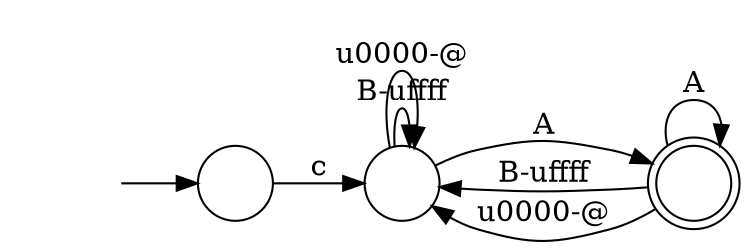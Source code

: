 digraph Automaton {
  rankdir = LR;
  0 [shape=circle,label=""];
  0 -> 2 [label="A"]
  0 -> 0 [label="B-\uffff"]
  0 -> 0 [label="\u0000-@"]
  1 [shape=circle,label=""];
  initial [shape=plaintext,label=""];
  initial -> 1
  1 -> 0 [label="c"]
  2 [shape=doublecircle,label=""];
  2 -> 2 [label="A"]
  2 -> 0 [label="B-\uffff"]
  2 -> 0 [label="\u0000-@"]
}

